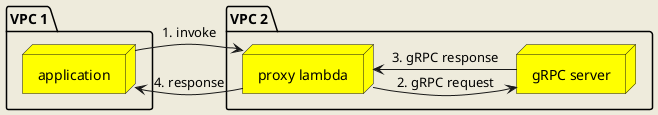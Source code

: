 @startuml
skinparam backgroundColor #EEEBDC

skinparam node {
    BackgroundColor Yellow
}

package "VPC 2" {
    node "proxy lambda" as proxy_lambda
    node "gRPC server" as grpc_server
}

package "VPC 1" {
    node "application" as vpc2_app
}

vpc2_app -> proxy_lambda : 1. invoke
proxy_lambda -> grpc_server : 2. gRPC request
proxy_lambda <- grpc_server : 3. gRPC response
proxy_lambda -> vpc2_app: 4. response

@enduml
